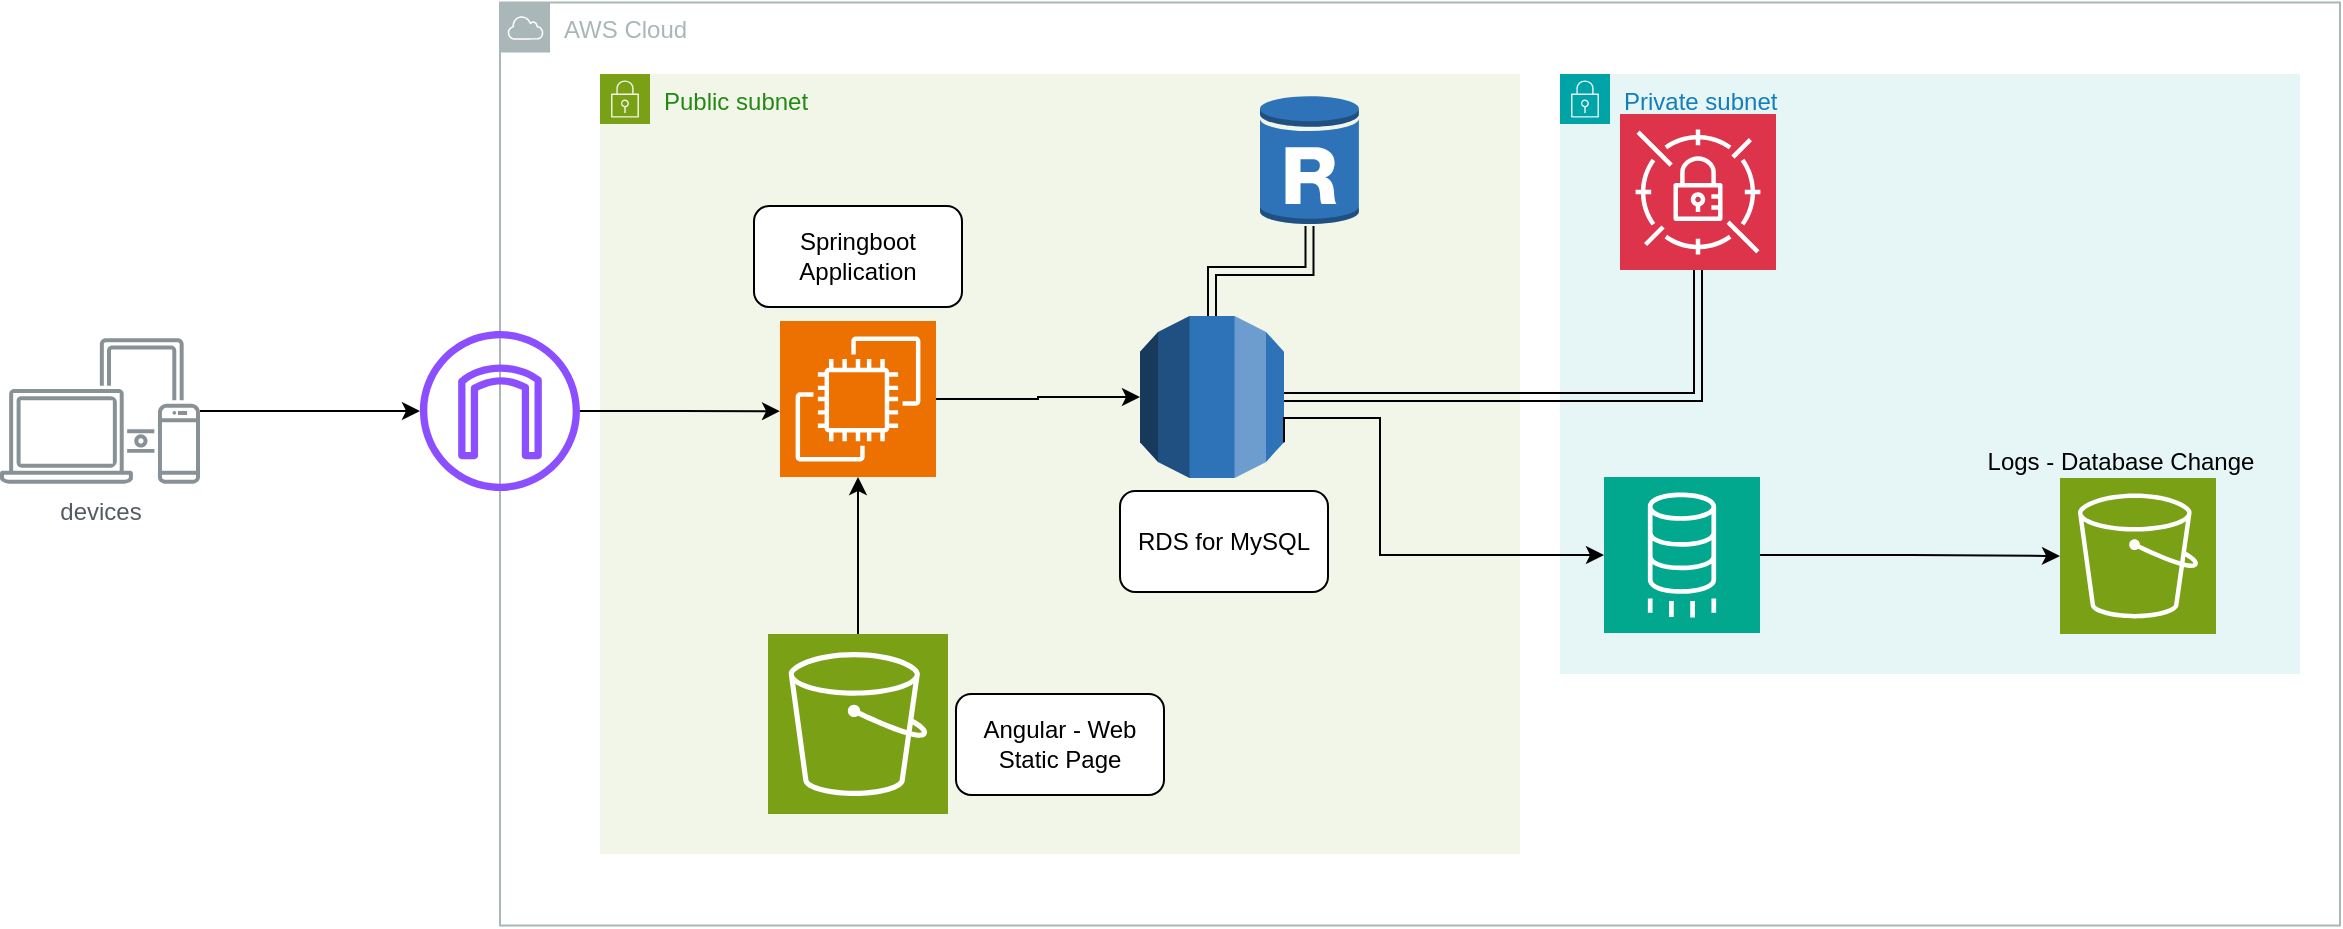 <mxfile version="24.2.7" type="device">
  <diagram name="Page-1" id="k8sFk0txAlxOJYZ6Q_cB">
    <mxGraphModel dx="2084" dy="669" grid="1" gridSize="10" guides="1" tooltips="1" connect="1" arrows="1" fold="1" page="1" pageScale="1" pageWidth="827" pageHeight="1169" math="0" shadow="0">
      <root>
        <mxCell id="0" />
        <mxCell id="1" parent="0" />
        <mxCell id="S-nQSLdQ1cnd2gbJEzw3-36" value="AWS Cloud" style="sketch=0;outlineConnect=0;gradientColor=none;html=1;whiteSpace=wrap;fontSize=12;fontStyle=0;shape=mxgraph.aws4.group;grIcon=mxgraph.aws4.group_aws_cloud;strokeColor=#AAB7B8;fillColor=none;verticalAlign=top;align=left;spacingLeft=30;fontColor=#AAB7B8;dashed=0;" vertex="1" parent="1">
          <mxGeometry x="-270" y="4.25" width="920" height="461.5" as="geometry" />
        </mxCell>
        <mxCell id="S-nQSLdQ1cnd2gbJEzw3-41" value="Private subnet" style="points=[[0,0],[0.25,0],[0.5,0],[0.75,0],[1,0],[1,0.25],[1,0.5],[1,0.75],[1,1],[0.75,1],[0.5,1],[0.25,1],[0,1],[0,0.75],[0,0.5],[0,0.25]];outlineConnect=0;gradientColor=none;html=1;whiteSpace=wrap;fontSize=12;fontStyle=0;container=1;pointerEvents=0;collapsible=0;recursiveResize=0;shape=mxgraph.aws4.group;grIcon=mxgraph.aws4.group_security_group;grStroke=0;strokeColor=#00A4A6;fillColor=#E6F6F7;verticalAlign=top;align=left;spacingLeft=30;fontColor=#147EBA;dashed=0;" vertex="1" parent="1">
          <mxGeometry x="260" y="40" width="370" height="300" as="geometry" />
        </mxCell>
        <mxCell id="S-nQSLdQ1cnd2gbJEzw3-37" value="Public subnet" style="points=[[0,0],[0.25,0],[0.5,0],[0.75,0],[1,0],[1,0.25],[1,0.5],[1,0.75],[1,1],[0.75,1],[0.5,1],[0.25,1],[0,1],[0,0.75],[0,0.5],[0,0.25]];outlineConnect=0;gradientColor=none;html=1;whiteSpace=wrap;fontSize=12;fontStyle=0;container=1;pointerEvents=0;collapsible=0;recursiveResize=0;shape=mxgraph.aws4.group;grIcon=mxgraph.aws4.group_security_group;grStroke=0;strokeColor=#7AA116;fillColor=#F2F6E8;verticalAlign=top;align=left;spacingLeft=30;fontColor=#248814;dashed=0;" vertex="1" parent="1">
          <mxGeometry x="-220" y="40" width="460" height="390" as="geometry" />
        </mxCell>
        <mxCell id="S-nQSLdQ1cnd2gbJEzw3-30" value="" style="sketch=0;points=[[0,0,0],[0.25,0,0],[0.5,0,0],[0.75,0,0],[1,0,0],[0,1,0],[0.25,1,0],[0.5,1,0],[0.75,1,0],[1,1,0],[0,0.25,0],[0,0.5,0],[0,0.75,0],[1,0.25,0],[1,0.5,0],[1,0.75,0]];outlineConnect=0;fontColor=#232F3E;fillColor=#7AA116;strokeColor=#ffffff;dashed=0;verticalLabelPosition=bottom;verticalAlign=top;align=center;html=1;fontSize=12;fontStyle=0;aspect=fixed;shape=mxgraph.aws4.resourceIcon;resIcon=mxgraph.aws4.s3;" vertex="1" parent="S-nQSLdQ1cnd2gbJEzw3-37">
          <mxGeometry x="84" y="280" width="90" height="90" as="geometry" />
        </mxCell>
        <mxCell id="S-nQSLdQ1cnd2gbJEzw3-50" value="Springboot Application" style="rounded=1;whiteSpace=wrap;html=1;" vertex="1" parent="S-nQSLdQ1cnd2gbJEzw3-37">
          <mxGeometry x="77" y="66" width="104" height="50.5" as="geometry" />
        </mxCell>
        <mxCell id="S-nQSLdQ1cnd2gbJEzw3-8" value="" style="outlineConnect=0;dashed=0;verticalLabelPosition=bottom;verticalAlign=top;align=center;html=1;shape=mxgraph.aws3.rds;fillColor=#2E73B8;gradientColor=none;" vertex="1" parent="1">
          <mxGeometry x="50" y="161" width="72" height="81" as="geometry" />
        </mxCell>
        <mxCell id="S-nQSLdQ1cnd2gbJEzw3-6" style="edgeStyle=orthogonalEdgeStyle;rounded=0;orthogonalLoop=1;jettySize=auto;html=1;" edge="1" parent="1" source="S-nQSLdQ1cnd2gbJEzw3-5" target="S-nQSLdQ1cnd2gbJEzw3-3">
          <mxGeometry relative="1" as="geometry" />
        </mxCell>
        <mxCell id="S-nQSLdQ1cnd2gbJEzw3-5" value="devices" style="sketch=0;outlineConnect=0;gradientColor=none;fontColor=#545B64;strokeColor=none;fillColor=#879196;dashed=0;verticalLabelPosition=bottom;verticalAlign=top;align=center;html=1;fontSize=12;fontStyle=0;aspect=fixed;shape=mxgraph.aws4.illustration_devices;pointerEvents=1" vertex="1" parent="1">
          <mxGeometry x="-520" y="172" width="100" height="73" as="geometry" />
        </mxCell>
        <mxCell id="S-nQSLdQ1cnd2gbJEzw3-20" value="" style="edgeStyle=orthogonalEdgeStyle;rounded=0;orthogonalLoop=1;jettySize=auto;html=1;shape=link;" edge="1" parent="1" source="S-nQSLdQ1cnd2gbJEzw3-8" target="S-nQSLdQ1cnd2gbJEzw3-13">
          <mxGeometry relative="1" as="geometry" />
        </mxCell>
        <mxCell id="S-nQSLdQ1cnd2gbJEzw3-13" value="" style="sketch=0;points=[[0,0,0],[0.25,0,0],[0.5,0,0],[0.75,0,0],[1,0,0],[0,1,0],[0.25,1,0],[0.5,1,0],[0.75,1,0],[1,1,0],[0,0.25,0],[0,0.5,0],[0,0.75,0],[1,0.25,0],[1,0.5,0],[1,0.75,0]];outlineConnect=0;fontColor=#232F3E;fillColor=#DD344C;strokeColor=#ffffff;dashed=0;verticalLabelPosition=bottom;verticalAlign=top;align=center;html=1;fontSize=12;fontStyle=0;aspect=fixed;shape=mxgraph.aws4.resourceIcon;resIcon=mxgraph.aws4.secrets_manager;" vertex="1" parent="1">
          <mxGeometry x="290" y="60" width="78" height="78" as="geometry" />
        </mxCell>
        <mxCell id="S-nQSLdQ1cnd2gbJEzw3-7" value="" style="sketch=0;points=[[0,0,0],[0.25,0,0],[0.5,0,0],[0.75,0,0],[1,0,0],[0,1,0],[0.25,1,0],[0.5,1,0],[0.75,1,0],[1,1,0],[0,0.25,0],[0,0.5,0],[0,0.75,0],[1,0.25,0],[1,0.5,0],[1,0.75,0]];outlineConnect=0;fontColor=#232F3E;fillColor=#ED7100;strokeColor=#ffffff;dashed=0;verticalLabelPosition=bottom;verticalAlign=top;align=center;html=1;fontSize=12;fontStyle=0;aspect=fixed;shape=mxgraph.aws4.resourceIcon;resIcon=mxgraph.aws4.ec2;" vertex="1" parent="1">
          <mxGeometry x="-130" y="163.5" width="78" height="78" as="geometry" />
        </mxCell>
        <mxCell id="S-nQSLdQ1cnd2gbJEzw3-18" value="" style="edgeStyle=orthogonalEdgeStyle;rounded=0;orthogonalLoop=1;jettySize=auto;html=1;entryX=0;entryY=0.578;entryDx=0;entryDy=0;entryPerimeter=0;" edge="1" parent="1" source="S-nQSLdQ1cnd2gbJEzw3-3" target="S-nQSLdQ1cnd2gbJEzw3-7">
          <mxGeometry relative="1" as="geometry">
            <mxPoint x="-90" y="205" as="targetPoint" />
          </mxGeometry>
        </mxCell>
        <mxCell id="S-nQSLdQ1cnd2gbJEzw3-12" value="" style="edgeStyle=orthogonalEdgeStyle;rounded=0;orthogonalLoop=1;jettySize=auto;html=1;entryX=0;entryY=0.5;entryDx=0;entryDy=0;entryPerimeter=0;" edge="1" parent="1" source="S-nQSLdQ1cnd2gbJEzw3-7" target="S-nQSLdQ1cnd2gbJEzw3-8">
          <mxGeometry relative="1" as="geometry">
            <mxPoint x="157" y="164" as="targetPoint" />
          </mxGeometry>
        </mxCell>
        <mxCell id="S-nQSLdQ1cnd2gbJEzw3-10" value="" style="edgeStyle=orthogonalEdgeStyle;rounded=0;orthogonalLoop=1;jettySize=auto;html=1;shape=link;" edge="1" parent="1" source="S-nQSLdQ1cnd2gbJEzw3-8" target="S-nQSLdQ1cnd2gbJEzw3-9">
          <mxGeometry relative="1" as="geometry" />
        </mxCell>
        <mxCell id="S-nQSLdQ1cnd2gbJEzw3-9" value="" style="outlineConnect=0;dashed=0;verticalLabelPosition=bottom;verticalAlign=top;align=center;html=1;shape=mxgraph.aws3.rds_db_instance_read_replica;fillColor=#2E73B8;gradientColor=none;" vertex="1" parent="1">
          <mxGeometry x="110" y="50" width="49.5" height="66" as="geometry" />
        </mxCell>
        <mxCell id="S-nQSLdQ1cnd2gbJEzw3-3" value="" style="sketch=0;outlineConnect=0;fontColor=#232F3E;gradientColor=none;fillColor=#8C4FFF;strokeColor=none;dashed=0;verticalLabelPosition=bottom;verticalAlign=top;align=center;html=1;fontSize=12;fontStyle=0;aspect=fixed;pointerEvents=1;shape=mxgraph.aws4.internet_gateway;" vertex="1" parent="1">
          <mxGeometry x="-310" y="168.5" width="80" height="80" as="geometry" />
        </mxCell>
        <mxCell id="S-nQSLdQ1cnd2gbJEzw3-23" value="" style="sketch=0;points=[[0,0,0],[0.25,0,0],[0.5,0,0],[0.75,0,0],[1,0,0],[0,1,0],[0.25,1,0],[0.5,1,0],[0.75,1,0],[1,1,0],[0,0.25,0],[0,0.5,0],[0,0.75,0],[1,0.25,0],[1,0.5,0],[1,0.75,0]];outlineConnect=0;fontColor=#232F3E;fillColor=#01A88D;strokeColor=#ffffff;dashed=0;verticalLabelPosition=bottom;verticalAlign=top;align=center;html=1;fontSize=12;fontStyle=0;aspect=fixed;shape=mxgraph.aws4.resourceIcon;resIcon=mxgraph.aws4.database_migration_service;" vertex="1" parent="1">
          <mxGeometry x="282" y="241.5" width="78" height="78" as="geometry" />
        </mxCell>
        <mxCell id="S-nQSLdQ1cnd2gbJEzw3-26" style="edgeStyle=orthogonalEdgeStyle;rounded=0;orthogonalLoop=1;jettySize=auto;html=1;entryX=0;entryY=0.5;entryDx=0;entryDy=0;entryPerimeter=0;exitX=1;exitY=0.78;exitDx=0;exitDy=0;exitPerimeter=0;" edge="1" parent="1" source="S-nQSLdQ1cnd2gbJEzw3-8" target="S-nQSLdQ1cnd2gbJEzw3-23">
          <mxGeometry relative="1" as="geometry">
            <mxPoint x="90" y="280" as="sourcePoint" />
            <Array as="points">
              <mxPoint x="170" y="212" />
              <mxPoint x="170" y="281" />
            </Array>
          </mxGeometry>
        </mxCell>
        <mxCell id="S-nQSLdQ1cnd2gbJEzw3-27" value="RDS for MySQL" style="rounded=1;whiteSpace=wrap;html=1;" vertex="1" parent="1">
          <mxGeometry x="40" y="248.5" width="104" height="50.5" as="geometry" />
        </mxCell>
        <mxCell id="S-nQSLdQ1cnd2gbJEzw3-28" value="" style="sketch=0;points=[[0,0,0],[0.25,0,0],[0.5,0,0],[0.75,0,0],[1,0,0],[0,1,0],[0.25,1,0],[0.5,1,0],[0.75,1,0],[1,1,0],[0,0.25,0],[0,0.5,0],[0,0.75,0],[1,0.25,0],[1,0.5,0],[1,0.75,0]];outlineConnect=0;fontColor=#232F3E;fillColor=#7AA116;strokeColor=#ffffff;dashed=0;verticalLabelPosition=bottom;verticalAlign=top;align=center;html=1;fontSize=12;fontStyle=0;aspect=fixed;shape=mxgraph.aws4.resourceIcon;resIcon=mxgraph.aws4.s3;" vertex="1" parent="1">
          <mxGeometry x="510" y="242" width="78" height="78" as="geometry" />
        </mxCell>
        <mxCell id="S-nQSLdQ1cnd2gbJEzw3-29" style="edgeStyle=orthogonalEdgeStyle;rounded=0;orthogonalLoop=1;jettySize=auto;html=1;entryX=0;entryY=0.5;entryDx=0;entryDy=0;entryPerimeter=0;" edge="1" parent="1" source="S-nQSLdQ1cnd2gbJEzw3-23" target="S-nQSLdQ1cnd2gbJEzw3-28">
          <mxGeometry relative="1" as="geometry" />
        </mxCell>
        <mxCell id="S-nQSLdQ1cnd2gbJEzw3-48" value="" style="edgeStyle=orthogonalEdgeStyle;rounded=0;orthogonalLoop=1;jettySize=auto;html=1;" edge="1" parent="1" source="S-nQSLdQ1cnd2gbJEzw3-30" target="S-nQSLdQ1cnd2gbJEzw3-7">
          <mxGeometry relative="1" as="geometry" />
        </mxCell>
        <mxCell id="S-nQSLdQ1cnd2gbJEzw3-45" value="Logs - Database Change" style="text;html=1;align=center;verticalAlign=middle;resizable=0;points=[];autosize=1;strokeColor=none;fillColor=none;" vertex="1" parent="1">
          <mxGeometry x="460" y="218.5" width="160" height="30" as="geometry" />
        </mxCell>
        <mxCell id="S-nQSLdQ1cnd2gbJEzw3-49" value="Angular - Web Static Page" style="rounded=1;whiteSpace=wrap;html=1;" vertex="1" parent="1">
          <mxGeometry x="-42" y="350" width="104" height="50.5" as="geometry" />
        </mxCell>
      </root>
    </mxGraphModel>
  </diagram>
</mxfile>

